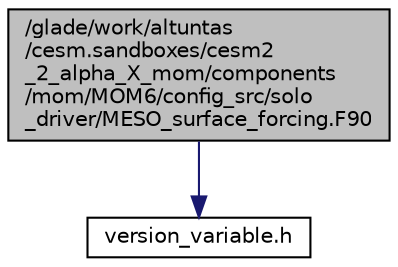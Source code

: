 digraph "/glade/work/altuntas/cesm.sandboxes/cesm2_2_alpha_X_mom/components/mom/MOM6/config_src/solo_driver/MESO_surface_forcing.F90"
{
 // INTERACTIVE_SVG=YES
 // LATEX_PDF_SIZE
  edge [fontname="Helvetica",fontsize="10",labelfontname="Helvetica",labelfontsize="10"];
  node [fontname="Helvetica",fontsize="10",shape=record];
  Node1 [label="/glade/work/altuntas\l/cesm.sandboxes/cesm2\l_2_alpha_X_mom/components\l/mom/MOM6/config_src/solo\l_driver/MESO_surface_forcing.F90",height=0.2,width=0.4,color="black", fillcolor="grey75", style="filled", fontcolor="black",tooltip=" "];
  Node1 -> Node2 [color="midnightblue",fontsize="10",style="solid",fontname="Helvetica"];
  Node2 [label="version_variable.h",height=0.2,width=0.4,color="black", fillcolor="white", style="filled",URL="$version__variable_8h.html",tooltip=" "];
}
